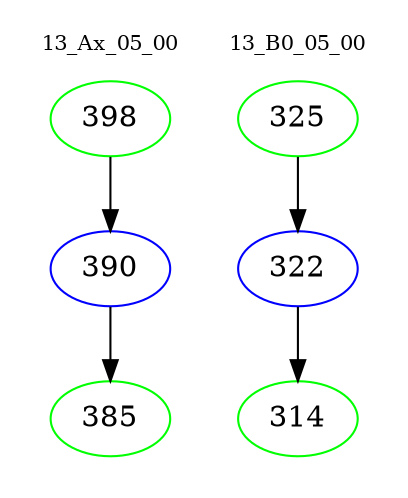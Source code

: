 digraph{
subgraph cluster_0 {
color = white
label = "13_Ax_05_00";
fontsize=10;
T0_398 [label="398", color="green"]
T0_398 -> T0_390 [color="black"]
T0_390 [label="390", color="blue"]
T0_390 -> T0_385 [color="black"]
T0_385 [label="385", color="green"]
}
subgraph cluster_1 {
color = white
label = "13_B0_05_00";
fontsize=10;
T1_325 [label="325", color="green"]
T1_325 -> T1_322 [color="black"]
T1_322 [label="322", color="blue"]
T1_322 -> T1_314 [color="black"]
T1_314 [label="314", color="green"]
}
}
